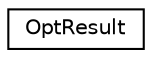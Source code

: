 digraph "Graphical Class Hierarchy"
{
  edge [fontname="Helvetica",fontsize="10",labelfontname="Helvetica",labelfontsize="10"];
  node [fontname="Helvetica",fontsize="10",shape=record];
  rankdir="LR";
  Node0 [label="OptResult",height=0.2,width=0.4,color="black", fillcolor="white", style="filled",URL="$struct_opt_result.html"];
}
